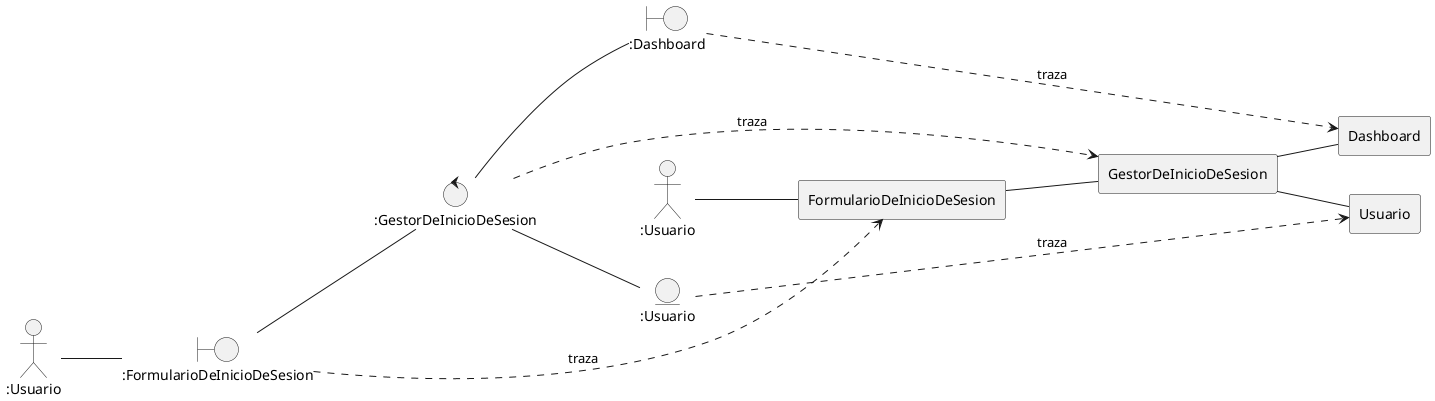 @startuml Diagrama de traza UC2 Iniciar sesion

left to right direction

Actor ":Usuario" as u
Actor ":Usuario" as user

agent FormularioDeInicioDeSesion as DFE

    agent GestorDeInicioDeSesion as DGE
    agent  "Usuario" as devent 
    agent "Dashboard" as dcal
    DGE -- devent
    DGE -- dcal
    DFE -- DGE


Actor ":Usuario" as u

boundary ":FormularioDeInicioDeSesion" as form
control ":GestorDeInicioDeSesion" as gestor

entity ":Usuario" as event 
boundary ":Dashboard" as FDS

  u-- form
form -- gestor 
gestor -- event
gestor -- FDS


user -- DFE
form ....> DFE: traza
gestor ....> DGE: traza
event ....> devent: traza
FDS ....> dcal: traza

@enduml